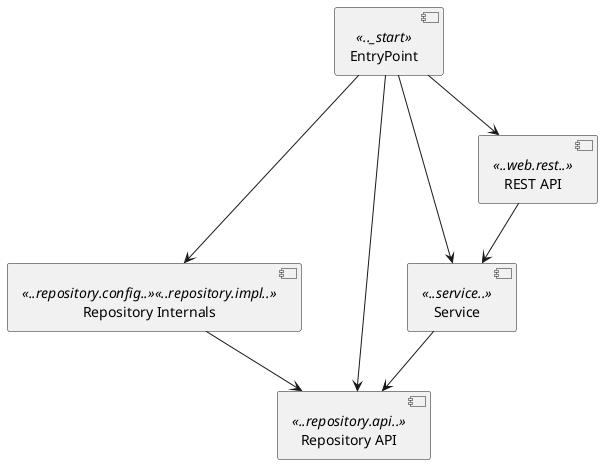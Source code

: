 @startuml
'https://plantuml.com/component-diagram

top to bottom direction

[EntryPoint] <<.._start>> as main
[Repository Internals] <<..repository.config..>> <<..repository.impl..>> as repo_internals
[Repository API] <<..repository.api..>> as repo_api
[Service] <<..service..>> as svc
[REST API] <<..web.rest..>> as rest

main --> repo_api
main --> repo_internals
main --> svc
main --> rest
repo_internals -> repo_api
svc --> repo_api
rest --> svc

@enduml